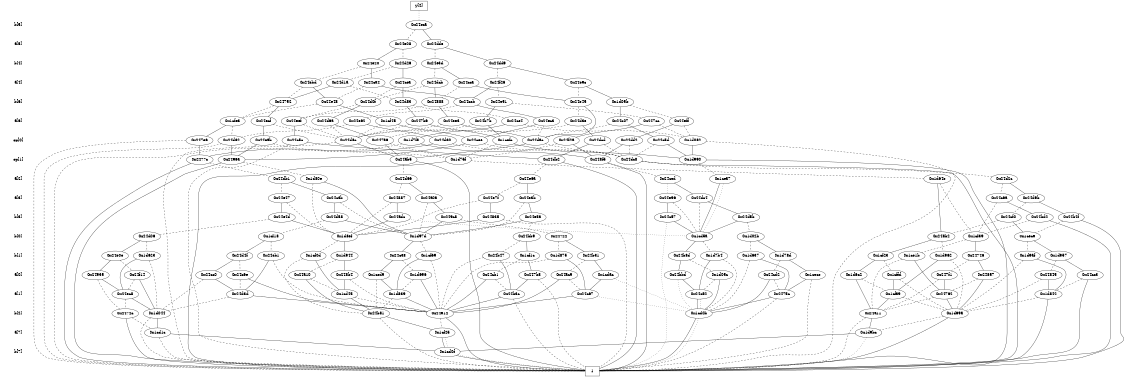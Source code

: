 digraph "DD" {
size = "7.5,10"
center = true;
edge [dir = none];
{ node [shape = plaintext];
  edge [style = invis];
  "CONST NODES" [style = invis];
" b[5] " -> " a[5] " -> " b[4] " -> " a[4] " -> " b[6] " -> " a[6] " -> " op[0] " -> " op[1] " -> " a[2] " -> " a[3] " -> " b[3] " -> " b[0] " -> " b[1] " -> " a[0] " -> " a[1] " -> " b[2] " -> " a[7] " -> " b[7] " -> "CONST NODES"; 
}
{ rank = same; node [shape = box]; edge [style = invis];
"  y[2]  "; }
{ rank = same; " b[5] ";
"0x24eca";
}
{ rank = same; " a[5] ";
"0x24e08";
"0x24dde";
}
{ rank = same; " b[4] ";
"0x24d26";
"0x24e20";
"0x24dd9";
"0x24e3d";
}
{ rank = same; " a[4] ";
"0x24d1a";
"0x24dcb";
"0x24cca";
"0x24ebd";
"0x24ca4";
"0x24f26";
"0x24e9c";
"0x24cea";
}
{ rank = same; " b[6] ";
"0x24e48";
"0x24752";
"0x1d05b";
"0x24e45";
"0x24ceb";
"0x24d0f";
"0x24d83";
"0x24888";
"0x24e51";
}
{ rank = same; " a[6] ";
"0x1cfe3";
"0x247cc";
"0x24e62";
"0x24ecf";
"0x247b6";
"0x24eef";
"0x24b7b";
"0x24ce4";
"0x24d6a";
"0x24d3e";
"0x24ec3";
"0x24c07";
"0x24ee3";
"0x24eff";
"0x1cf45";
}
{ rank = same; " op[0] ";
"0x24dd2";
"0x247e6";
"0x24d32";
"0x24dcd";
"0x1d7f8";
"0x24e9b";
"0x24c5d";
"0x24c5c";
"0x24f2a";
"0x24dac";
"0x1d082";
"0x1cefc";
"0x24d8c";
"0x24d30";
"0x247a6";
"0x24cee";
}
{ rank = same; " op[1] ";
"0x24ab5";
"0x24dc8";
"0x248f5";
"0x24db2";
"0x2477c";
"0x1d990";
"0x1d75f";
"0x2496a";
}
{ rank = same; " a[2] ";
"0x24d2c";
"0x24db1";
"0x24d66";
"0x1d80e";
"0x1cea7";
"0x24ced";
"0x24e6a";
"0x1d64e";
}
{ rank = same; " a[3] ";
"0x24e96";
"0x24e47";
"0x24e3b";
"0x24a0a";
"0x24e7f";
"0x24dc4";
"0x24c3b";
"0x24887";
"0x24d9b";
"0x24c6a";
}
{ rank = same; " b[3] ";
"0x249c8";
"0x24adc";
"0x24b4f";
"0x24cf0";
"0x24e4d";
"0x24d5b";
"0x24c57";
"0x24835";
"0x24e5a";
"0x24d58";
"0x24bd2";
}
{ rank = same; " b[0] ";
"0x1cf39";
"0x248b2";
"0x24bb9";
"0x1d02b";
"0x1d97d";
"0x1cec9";
"0x24722";
"0x1cf18";
"0x1cd5a";
"0x24d06";
"0x1d8ef";
}
{ rank = same; " b[1] ";
"0x1d944";
"0x24c38";
"0x24eb1";
"0x1d7b4";
"0x1ce1b";
"0x1d637";
"0x1cf0d";
"0x1d957";
"0x24e0e";
"0x1d875";
"0x1d962";
"0x1cf23";
"0x1cf1c";
"0x1d623";
"0x1cf69";
"0x24746";
"0x24b31";
"0x1d9af";
"0x24b8d";
"0x1d78d";
"0x24b47";
"0x24d4f";
}
{ rank = same; " a[0] ";
"0x1cece";
"0x24857";
"0x24a10";
"0x247b8";
"0x24935";
"0x24bbd";
"0x24ac9";
"0x247f1";
"0x248b4";
"0x1d6c2";
"0x1cffd";
"0x24cb1";
"0x1ced9";
"0x24c6e";
"0x24cc3";
"0x1d696";
"0x24f14";
"0x24845";
"0x24cc0";
"0x24cd2";
"0x1cdac";
"0x1d05c";
}
{ rank = same; " a[1] ";
"0x24b3c";
"0x2475c";
"0x24c67";
"0x24d3d";
"0x24c52";
"0x1d839";
"0x1cfa9";
"0x1cd45";
"0x24ec8";
"0x1d842";
"0x24762";
}
{ rank = same; " b[2] ";
"0x24b81";
"0x2472c";
"0x1d69a";
"0x24a11";
"0x24912";
"0x1cd0b";
"0x1d044";
}
{ rank = same; " a[7] ";
"0x1d9bc";
"0x1cd1c";
"0x1cf25";
}
{ rank = same; " b[7] ";
"0x1cd0f";
}
{ rank = same; "CONST NODES";
{ node [shape = box]; "0x1ccfc";
}
}
"  y[2]  " -> "0x24eca" [style = dotted];
"0x24eca" -> "0x24dde";
"0x24eca" -> "0x24e08" [style = dashed];
"0x24e08" -> "0x24e20";
"0x24e08" -> "0x24d26" [style = dashed];
"0x24dde" -> "0x24dd9";
"0x24dde" -> "0x24e3d" [style = dashed];
"0x24d26" -> "0x24cea";
"0x24d26" -> "0x24d1a" [style = dashed];
"0x24e20" -> "0x24ca4";
"0x24e20" -> "0x24ebd" [style = dashed];
"0x24dd9" -> "0x24e9c";
"0x24dd9" -> "0x24f26" [style = dashed];
"0x24e3d" -> "0x24cca";
"0x24e3d" -> "0x24dcb" [style = dashed];
"0x24d1a" -> "0x24752";
"0x24d1a" -> "0x24d83" [style = dashed];
"0x24dcb" -> "0x24888";
"0x24dcb" -> "0x24d0f" [style = dashed];
"0x24cca" -> "0x24e45";
"0x24cca" -> "0x24888" [style = dashed];
"0x24ebd" -> "0x24e48";
"0x24ebd" -> "0x24752" [style = dashed];
"0x24ca4" -> "0x24ceb";
"0x24ca4" -> "0x24e48" [style = dashed];
"0x24f26" -> "0x24ceb";
"0x24f26" -> "0x24e51" [style = dashed];
"0x24e9c" -> "0x1d05b";
"0x24e9c" -> "0x24e45" [style = dashed];
"0x24cea" -> "0x24d83";
"0x24cea" -> "0x24d0f" [style = dashed];
"0x24e48" -> "0x1cf45";
"0x24e48" -> "0x1cfe3" [style = dashed];
"0x24752" -> "0x24ecf";
"0x24752" -> "0x1cfe3" [style = dashed];
"0x1d05b" -> "0x24c07";
"0x1d05b" -> "0x24eff" [style = dashed];
"0x24e45" -> "0x24dac";
"0x24e45" -> "0x24d3e" [style = dashed];
"0x24ceb" -> "0x24ec3";
"0x24ceb" -> "0x24e62" [style = dashed];
"0x24d0f" -> "0x24d6a";
"0x24d0f" -> "0x24eef" [style = dashed];
"0x24d83" -> "0x247b6";
"0x24d83" -> "0x24ce4" [style = dashed];
"0x24888" -> "0x24ee3";
"0x24888" -> "0x24eef" [style = dashed];
"0x24e51" -> "0x24b7b";
"0x24e51" -> "0x247cc" [style = dashed];
"0x1cfe3" -> "0x247e6";
"0x1cfe3" -> "0x24d32" [style = dashed];
"0x247cc" -> "0x24f2a";
"0x247cc" -> "0x1d082" [style = dashed];
"0x24e62" -> "0x24d30";
"0x24e62" -> "0x24d32" [style = dashed];
"0x24ecf" -> "0x24e9b";
"0x24ecf" -> "0x24d8c" [style = dashed];
"0x247b6" -> "0x1cefc";
"0x247b6" -> "0x24d8c" [style = dashed];
"0x24eef" -> "0x24c5c";
"0x24eef" -> "0x24d8c" [style = dashed];
"0x24b7b" -> "0x1cefc";
"0x24b7b" -> "0x247a6" [style = dashed];
"0x24ce4" -> "0x1d7f8";
"0x24ce4" -> "0x1d082" [style = dashed];
"0x24d6a" -> "0x247a6";
"0x24d6a" -> "0x24d8c" [style = dashed];
"0x24d3e" -> "0x24dcd";
"0x24d3e" -> "0x24d8c" [style = dashed];
"0x24ec3" -> "0x24cee";
"0x24ec3" -> "0x24dac" [style = dashed];
"0x24c07" -> "0x24c5d";
"0x24c07" -> "0x24dac" [style = dashed];
"0x24ee3" -> "0x24dac";
"0x24ee3" -> "0x24d8c" [style = dashed];
"0x24eff" -> "0x24dd2";
"0x24eff" -> "0x1d082" [style = dashed];
"0x1cf45" -> "0x24cee";
"0x1cf45" -> "0x24d8c" [style = dashed];
"0x24dd2" -> "0x248f5";
"0x24dd2" -> "0x24dc8" [style = dashed];
"0x247e6" -> "0x2477c";
"0x247e6" -> "0x1ccfc" [style = dashed];
"0x24d32" -> "0x2496a";
"0x24d32" -> "0x1ccfc" [style = dashed];
"0x24dcd" -> "0x24db2";
"0x24dcd" -> "0x24dc8" [style = dashed];
"0x1d7f8" -> "0x248f5";
"0x1d7f8" -> "0x1ccfc" [style = dashed];
"0x24e9b" -> "0x2496a";
"0x24e9b" -> "0x1d75f" [style = dashed];
"0x24c5d" -> "0x1d990";
"0x24c5d" -> "0x24dc8" [style = dashed];
"0x24c5c" -> "0x24db2";
"0x24c5c" -> "0x1ccfc" [style = dashed];
"0x24f2a" -> "0x248f5";
"0x24f2a" -> "0x1d75f" [style = dashed];
"0x24dac" -> "0x24ab5";
"0x24dac" -> "0x24dc8" [style = dashed];
"0x1d082" -> "0x1d990";
"0x1d082" -> "0x1ccfc" [style = dashed];
"0x1cefc" -> "0x1d990";
"0x1cefc" -> "0x1d75f" [style = dashed];
"0x24d8c" -> "0x24ab5";
"0x24d8c" -> "0x1ccfc" [style = dashed];
"0x24d30" -> "0x2477c";
"0x24d30" -> "0x24dc8" [style = dashed];
"0x247a6" -> "0x24ab5";
"0x247a6" -> "0x1d75f" [style = dashed];
"0x24cee" -> "0x2496a";
"0x24cee" -> "0x24dc8" [style = dashed];
"0x24ab5" -> "0x1ccfc";
"0x24ab5" -> "0x24d66" [style = dashed];
"0x24dc8" -> "0x1ccfc";
"0x24dc8" -> "0x24d2c" [style = dashed];
"0x248f5" -> "0x1ccfc";
"0x248f5" -> "0x24ced" [style = dashed];
"0x24db2" -> "0x1ccfc";
"0x24db2" -> "0x24e6a" [style = dashed];
"0x2477c" -> "0x1ccfc";
"0x2477c" -> "0x24db1" [style = dashed];
"0x1d990" -> "0x1ccfc";
"0x1d990" -> "0x1cea7" [style = dashed];
"0x1d75f" -> "0x1ccfc";
"0x1d75f" -> "0x1d64e" [style = dashed];
"0x2496a" -> "0x1ccfc";
"0x2496a" -> "0x1d80e" [style = dashed];
"0x24d2c" -> "0x24d9b";
"0x24d2c" -> "0x24c6a" [style = dashed];
"0x24db1" -> "0x24c3b";
"0x24db1" -> "0x24e47" [style = dashed];
"0x24d66" -> "0x24a0a";
"0x24d66" -> "0x24887" [style = dashed];
"0x1d80e" -> "0x1d97d";
"0x1d80e" -> "0x1d8ef" [style = dashed];
"0x1cea7" -> "0x1cd5a";
"0x1cea7" -> "0x1cd5a" [style = dotted];
"0x24ced" -> "0x24dc4";
"0x24ced" -> "0x24e96" [style = dotted];
"0x24e6a" -> "0x24e3b";
"0x24e6a" -> "0x24e7f" [style = dashed];
"0x1d64e" -> "0x248b2";
"0x1d64e" -> "0x1cf39" [style = dashed];
"0x24e96" -> "0x24c57";
"0x24e96" -> "0x1cd5a" [style = dashed];
"0x24e47" -> "0x24e4d";
"0x24e47" -> "0x1d8ef" [style = dashed];
"0x24e3b" -> "0x24e5a";
"0x24e3b" -> "0x1d97d" [style = dashed];
"0x24a0a" -> "0x249c8";
"0x24a0a" -> "0x1d97d" [style = dashed];
"0x24e7f" -> "0x24835";
"0x24e7f" -> "0x1d8ef" [style = dashed];
"0x24dc4" -> "0x24d5b";
"0x24dc4" -> "0x1cd5a" [style = dashed];
"0x24c3b" -> "0x24d58";
"0x24c3b" -> "0x1d97d" [style = dashed];
"0x24887" -> "0x24adc";
"0x24887" -> "0x1d8ef" [style = dashed];
"0x24d9b" -> "0x24b4f";
"0x24d9b" -> "0x24cf0" [style = dashed];
"0x24c6a" -> "0x24bd2";
"0x24c6a" -> "0x1cf39" [style = dashed];
"0x249c8" -> "0x1d97d";
"0x249c8" -> "0x24722" [style = dashed];
"0x24adc" -> "0x1d8ef";
"0x24adc" -> "0x1cd5a" [style = dotted];
"0x24b4f" -> "0x1ccfc";
"0x24b4f" -> "0x1cec9" [style = dashed];
"0x24cf0" -> "0x1cec9";
"0x24cf0" -> "0x248b2" [style = dashed];
"0x24e4d" -> "0x1d8ef";
"0x24e4d" -> "0x24d06" [style = dashed];
"0x24d5b" -> "0x1cd5a";
"0x24d5b" -> "0x1d02b" [style = dashed];
"0x24c57" -> "0x1cd5a";
"0x24c57" -> "0x1ccfc" [style = dotted];
"0x24835" -> "0x1d8ef";
"0x24835" -> "0x1ccfc" [style = dashed];
"0x24e5a" -> "0x1d97d";
"0x24e5a" -> "0x24bb9" [style = dashed];
"0x24d58" -> "0x1d97d";
"0x24d58" -> "0x1cf18" [style = dashed];
"0x24bd2" -> "0x1ccfc";
"0x24bd2" -> "0x1cf39" [style = dashed];
"0x1cf39" -> "0x24746";
"0x1cf39" -> "0x1ce1b" [style = dashed];
"0x248b2" -> "0x1cf23";
"0x248b2" -> "0x1d962" [style = dashed];
"0x24bb9" -> "0x1cf1c";
"0x24bb9" -> "0x24b47" [style = dashed];
"0x1d02b" -> "0x1d78d";
"0x1d02b" -> "0x1d637" [style = dashed];
"0x1d97d" -> "0x24c38";
"0x1d97d" -> "0x1cf69" [style = dashed];
"0x1cec9" -> "0x1d957";
"0x1cec9" -> "0x1d9af" [style = dashed];
"0x24722" -> "0x24b31";
"0x24722" -> "0x1d875" [style = dashed];
"0x1cf18" -> "0x24d4f";
"0x1cf18" -> "0x24eb1" [style = dashed];
"0x1cd5a" -> "0x24b8d";
"0x1cd5a" -> "0x1d7b4" [style = dashed];
"0x24d06" -> "0x24e0e";
"0x24d06" -> "0x1d623" [style = dashed];
"0x1d8ef" -> "0x1d944";
"0x1d8ef" -> "0x1cf0d" [style = dashed];
"0x1d944" -> "0x248b4";
"0x1d944" -> "0x24a10" [style = dashed];
"0x24c38" -> "0x1ced9";
"0x24c38" -> "0x1d696" [style = dashed];
"0x24eb1" -> "0x24d3d";
"0x24eb1" -> "0x24912" [style = dashed];
"0x1d7b4" -> "0x24c52";
"0x1d7b4" -> "0x1cd0b" [style = dashed];
"0x1ce1b" -> "0x24762";
"0x1ce1b" -> "0x24a11" [style = dashed];
"0x1d637" -> "0x2475c";
"0x1d637" -> "0x1cd0b" [style = dashed];
"0x1cf0d" -> "0x1cd45";
"0x1cf0d" -> "0x24b81" [style = dashed];
"0x1d957" -> "0x24cc3";
"0x1d957" -> "0x24845" [style = dashed];
"0x24e0e" -> "0x24935";
"0x24e0e" -> "0x24f14" [style = dashed];
"0x1d875" -> "0x24c67";
"0x1d875" -> "0x24912" [style = dashed];
"0x1d962" -> "0x1cfa9";
"0x1d962" -> "0x1d69a" [style = dashed];
"0x1cf23" -> "0x1d6c2";
"0x1cf23" -> "0x1cffd" [style = dashed];
"0x1cf1c" -> "0x247b8";
"0x1cf1c" -> "0x24cb1" [style = dashed];
"0x1d623" -> "0x24ec8";
"0x1d623" -> "0x1d044" [style = dashed];
"0x1cf69" -> "0x1d839";
"0x1cf69" -> "0x24912" [style = dashed];
"0x24746" -> "0x24857";
"0x24746" -> "0x247f1" [style = dashed];
"0x24b31" -> "0x1cdac";
"0x24b31" -> "0x24ac9" [style = dashed];
"0x1d9af" -> "0x1d842";
"0x1d9af" -> "0x1d69a" [style = dashed];
"0x24b8d" -> "0x24bbd";
"0x24b8d" -> "0x1d05c" [style = dashed];
"0x1d78d" -> "0x1cece";
"0x1d78d" -> "0x24cd2" [style = dashed];
"0x24b47" -> "0x24b3c";
"0x24b47" -> "0x24912" [style = dashed];
"0x24d4f" -> "0x24cc0";
"0x24d4f" -> "0x24c6e" [style = dashed];
"0x1cece" -> "0x2475c";
"0x1cece" -> "0x1ccfc" [style = dashed];
"0x24857" -> "0x1d69a";
"0x24857" -> "0x24762" [style = dashed];
"0x24a10" -> "0x24b81";
"0x24a10" -> "0x1cd45" [style = dashed];
"0x247b8" -> "0x24b3c";
"0x247b8" -> "0x1ccfc" [style = dashed];
"0x24935" -> "0x24ec8";
"0x24935" -> "0x2472c" [style = dashed];
"0x24bbd" -> "0x24c52";
"0x24bbd" -> "0x1cd0b" [style = dotted];
"0x24ac9" -> "0x24912";
"0x24ac9" -> "0x24c67" [style = dashed];
"0x247f1" -> "0x24762";
"0x247f1" -> "0x24a11" [style = dashed];
"0x248b4" -> "0x1cd45";
"0x248b4" -> "0x24912" [style = dashed];
"0x1d6c2" -> "0x24a11";
"0x1d6c2" -> "0x1cfa9" [style = dashed];
"0x1cffd" -> "0x1cfa9";
"0x1cffd" -> "0x1d69a" [style = dashed];
"0x24cb1" -> "0x24912";
"0x24cb1" -> "0x24b3c" [style = dashed];
"0x1ced9" -> "0x1d839";
"0x1ced9" -> "0x24b81" [style = dashed];
"0x24c6e" -> "0x24912";
"0x24c6e" -> "0x24d3d" [style = dashed];
"0x24cc3" -> "0x1ccfc";
"0x24cc3" -> "0x1d842" [style = dashed];
"0x1d696" -> "0x24912";
"0x1d696" -> "0x1d839" [style = dashed];
"0x24f14" -> "0x1d044";
"0x24f14" -> "0x24ec8" [style = dashed];
"0x24845" -> "0x1d842";
"0x24845" -> "0x1d69a" [style = dashed];
"0x24cc0" -> "0x24d3d";
"0x24cc0" -> "0x1d044" [style = dashed];
"0x24cd2" -> "0x1cd0b";
"0x24cd2" -> "0x2475c" [style = dashed];
"0x1cdac" -> "0x24c67";
"0x1cdac" -> "0x1cd0b" [style = dotted];
"0x1d05c" -> "0x1cd0b";
"0x1d05c" -> "0x24c52" [style = dashed];
"0x24b3c" -> "0x24912";
"0x24b3c" -> "0x1ccfc" [style = dashed];
"0x2475c" -> "0x1cd0b";
"0x2475c" -> "0x1ccfc" [style = dashed];
"0x24c67" -> "0x24912";
"0x24c67" -> "0x1cd0b" [style = dotted];
"0x24d3d" -> "0x24912";
"0x24d3d" -> "0x1d044" [style = dashed];
"0x24c52" -> "0x1cd0b";
"0x24c52" -> "0x1cd0b" [style = dotted];
"0x1d839" -> "0x24912";
"0x1d839" -> "0x24b81" [style = dashed];
"0x1cfa9" -> "0x24a11";
"0x1cfa9" -> "0x1d69a" [style = dashed];
"0x1cd45" -> "0x24b81";
"0x1cd45" -> "0x24912" [style = dashed];
"0x24ec8" -> "0x1d044";
"0x24ec8" -> "0x2472c" [style = dashed];
"0x1d842" -> "0x1ccfc";
"0x1d842" -> "0x1d69a" [style = dashed];
"0x24762" -> "0x1d69a";
"0x24762" -> "0x24a11" [style = dashed];
"0x24b81" -> "0x1cf25";
"0x24b81" -> "0x1ccfc" [style = dashed];
"0x2472c" -> "0x1ccfc";
"0x2472c" -> "0x1cd1c" [style = dashed];
"0x1d69a" -> "0x1ccfc";
"0x1d69a" -> "0x1d9bc" [style = dashed];
"0x24a11" -> "0x1d9bc";
"0x24a11" -> "0x1ccfc" [style = dashed];
"0x24912" -> "0x1ccfc";
"0x24912" -> "0x1cf25" [style = dashed];
"0x1cd0b" -> "0x1ccfc";
"0x1cd0b" -> "0x1ccfc" [style = dotted];
"0x1d044" -> "0x1cd1c";
"0x1d044" -> "0x1ccfc" [style = dashed];
"0x1d9bc" -> "0x1cd0f";
"0x1d9bc" -> "0x1ccfc" [style = dotted];
"0x1cd1c" -> "0x1cd0f";
"0x1cd1c" -> "0x1ccfc" [style = dashed];
"0x1cf25" -> "0x1cd0f";
"0x1cf25" -> "0x1cd0f" [style = dotted];
"0x1cd0f" -> "0x1ccfc";
"0x1cd0f" -> "0x1ccfc" [style = dotted];
"0x1ccfc" [label = "1"];
}
